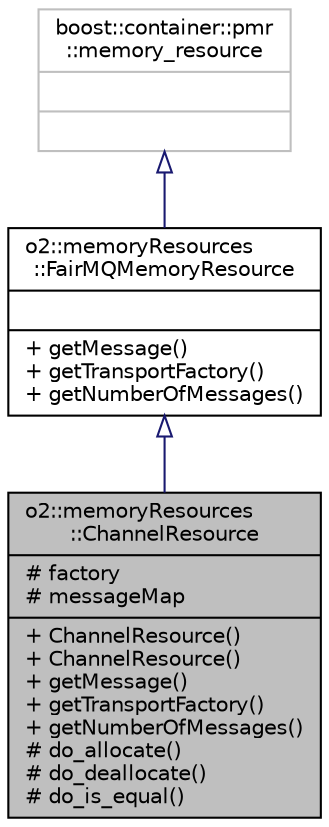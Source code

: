 digraph "o2::memoryResources::ChannelResource"
{
 // INTERACTIVE_SVG=YES
  bgcolor="transparent";
  edge [fontname="Helvetica",fontsize="10",labelfontname="Helvetica",labelfontsize="10"];
  node [fontname="Helvetica",fontsize="10",shape=record];
  Node1 [label="{o2::memoryResources\l::ChannelResource\n|# factory\l# messageMap\l|+ ChannelResource()\l+ ChannelResource()\l+ getMessage()\l+ getTransportFactory()\l+ getNumberOfMessages()\l# do_allocate()\l# do_deallocate()\l# do_is_equal()\l}",height=0.2,width=0.4,color="black", fillcolor="grey75", style="filled" fontcolor="black"];
  Node2 -> Node1 [dir="back",color="midnightblue",fontsize="10",style="solid",arrowtail="onormal",fontname="Helvetica"];
  Node2 [label="{o2::memoryResources\l::FairMQMemoryResource\n||+ getMessage()\l+ getTransportFactory()\l+ getNumberOfMessages()\l}",height=0.2,width=0.4,color="black",URL="$d1/dcc/classo2_1_1memoryResources_1_1FairMQMemoryResource.html",tooltip="All FairMQ related memory resources need to inherit from this interface class for the getMessage() ap..."];
  Node3 -> Node2 [dir="back",color="midnightblue",fontsize="10",style="solid",arrowtail="onormal",fontname="Helvetica"];
  Node3 [label="{boost::container::pmr\l::memory_resource\n||}",height=0.2,width=0.4,color="grey75"];
}
